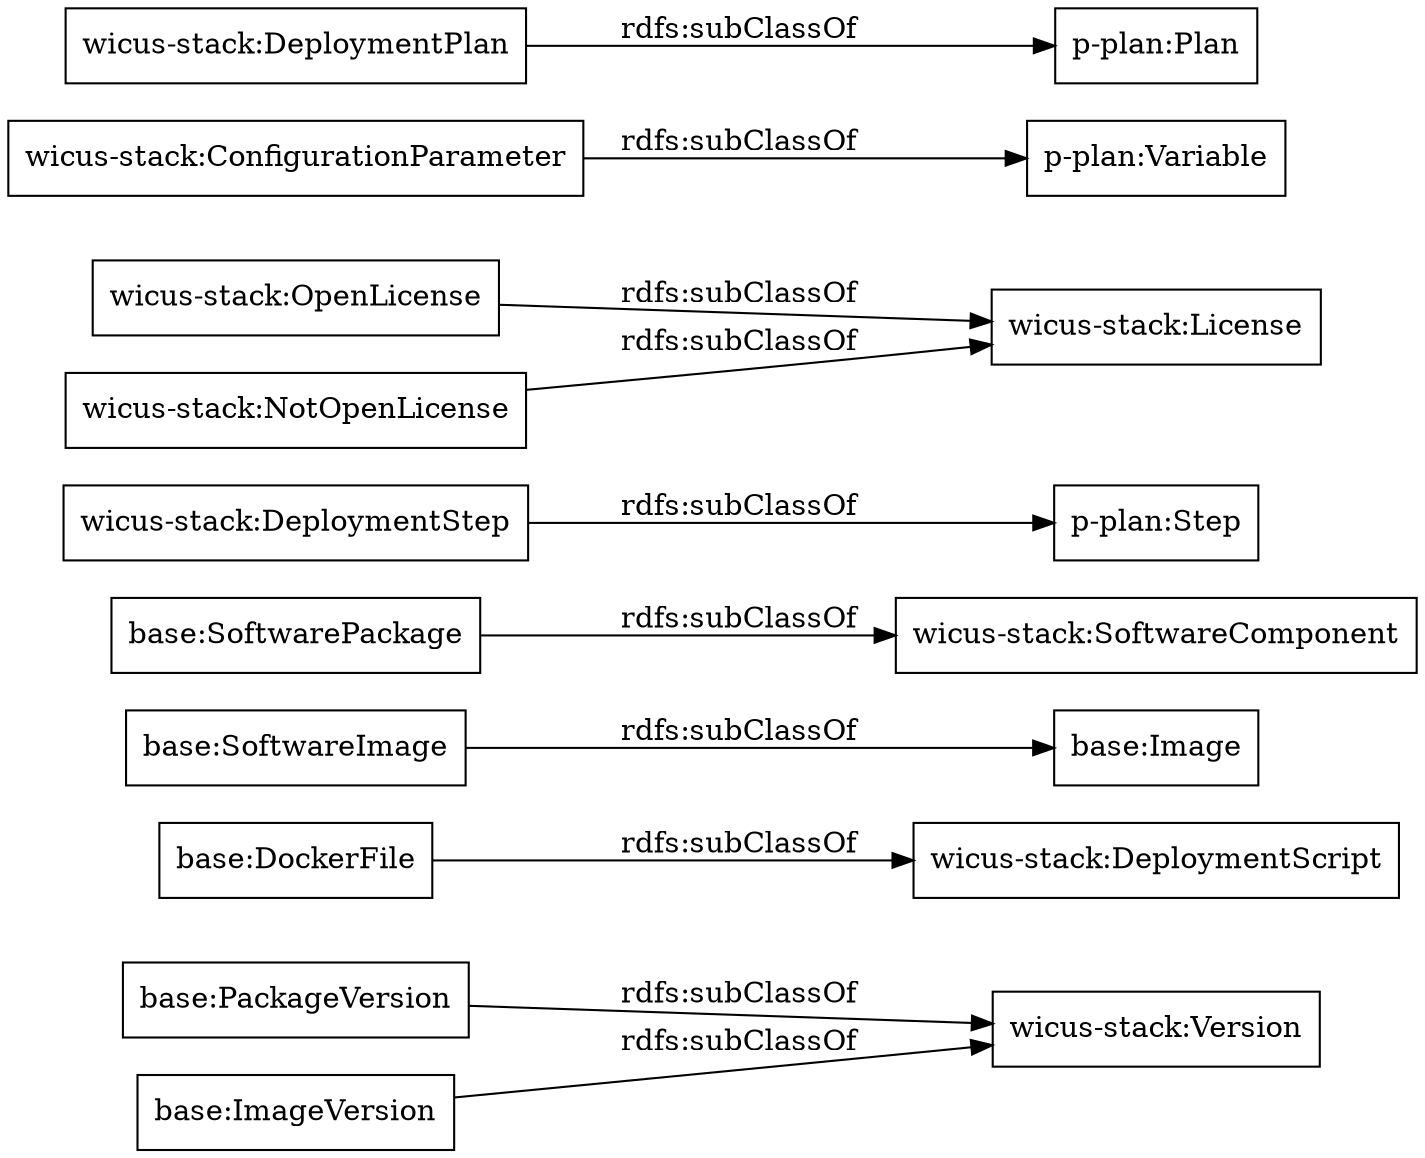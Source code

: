 digraph ar2dtool_diagram { 
rankdir=LR;
size="1000"
node [shape = rectangle, color="black"]; "base:PackageVersion" "base:DockerFile" "base:SoftwareImage" "base:Image" "base:ImageVersion" "base:SoftwarePackage" "p-plan:Step" "wicus-stack:SoftwareComponent" "wicus-stack:DeploymentStep" "wicus-stack:Version" "wicus-stack:OpenLicense" "wicus-stack:License" "wicus-stack:ConfigurationParameter" "wicus-stack:DeploymentScript" "wicus-stack:NotOpenLicense" "wicus-stack:DeploymentPlan" "p-plan:Plan" "p-plan:Variable" ; /*classes style*/
	"wicus-stack:OpenLicense" -> "wicus-stack:License" [ label = "rdfs:subClassOf" ];
	"wicus-stack:DeploymentStep" -> "p-plan:Step" [ label = "rdfs:subClassOf" ];
	"wicus-stack:NotOpenLicense" -> "wicus-stack:License" [ label = "rdfs:subClassOf" ];
	"base:ImageVersion" -> "wicus-stack:Version" [ label = "rdfs:subClassOf" ];
	"wicus-stack:ConfigurationParameter" -> "p-plan:Variable" [ label = "rdfs:subClassOf" ];
	"base:SoftwareImage" -> "base:Image" [ label = "rdfs:subClassOf" ];
	"base:SoftwarePackage" -> "wicus-stack:SoftwareComponent" [ label = "rdfs:subClassOf" ];
	"base:PackageVersion" -> "wicus-stack:Version" [ label = "rdfs:subClassOf" ];
	"base:DockerFile" -> "wicus-stack:DeploymentScript" [ label = "rdfs:subClassOf" ];
	"wicus-stack:DeploymentPlan" -> "p-plan:Plan" [ label = "rdfs:subClassOf" ];

}
